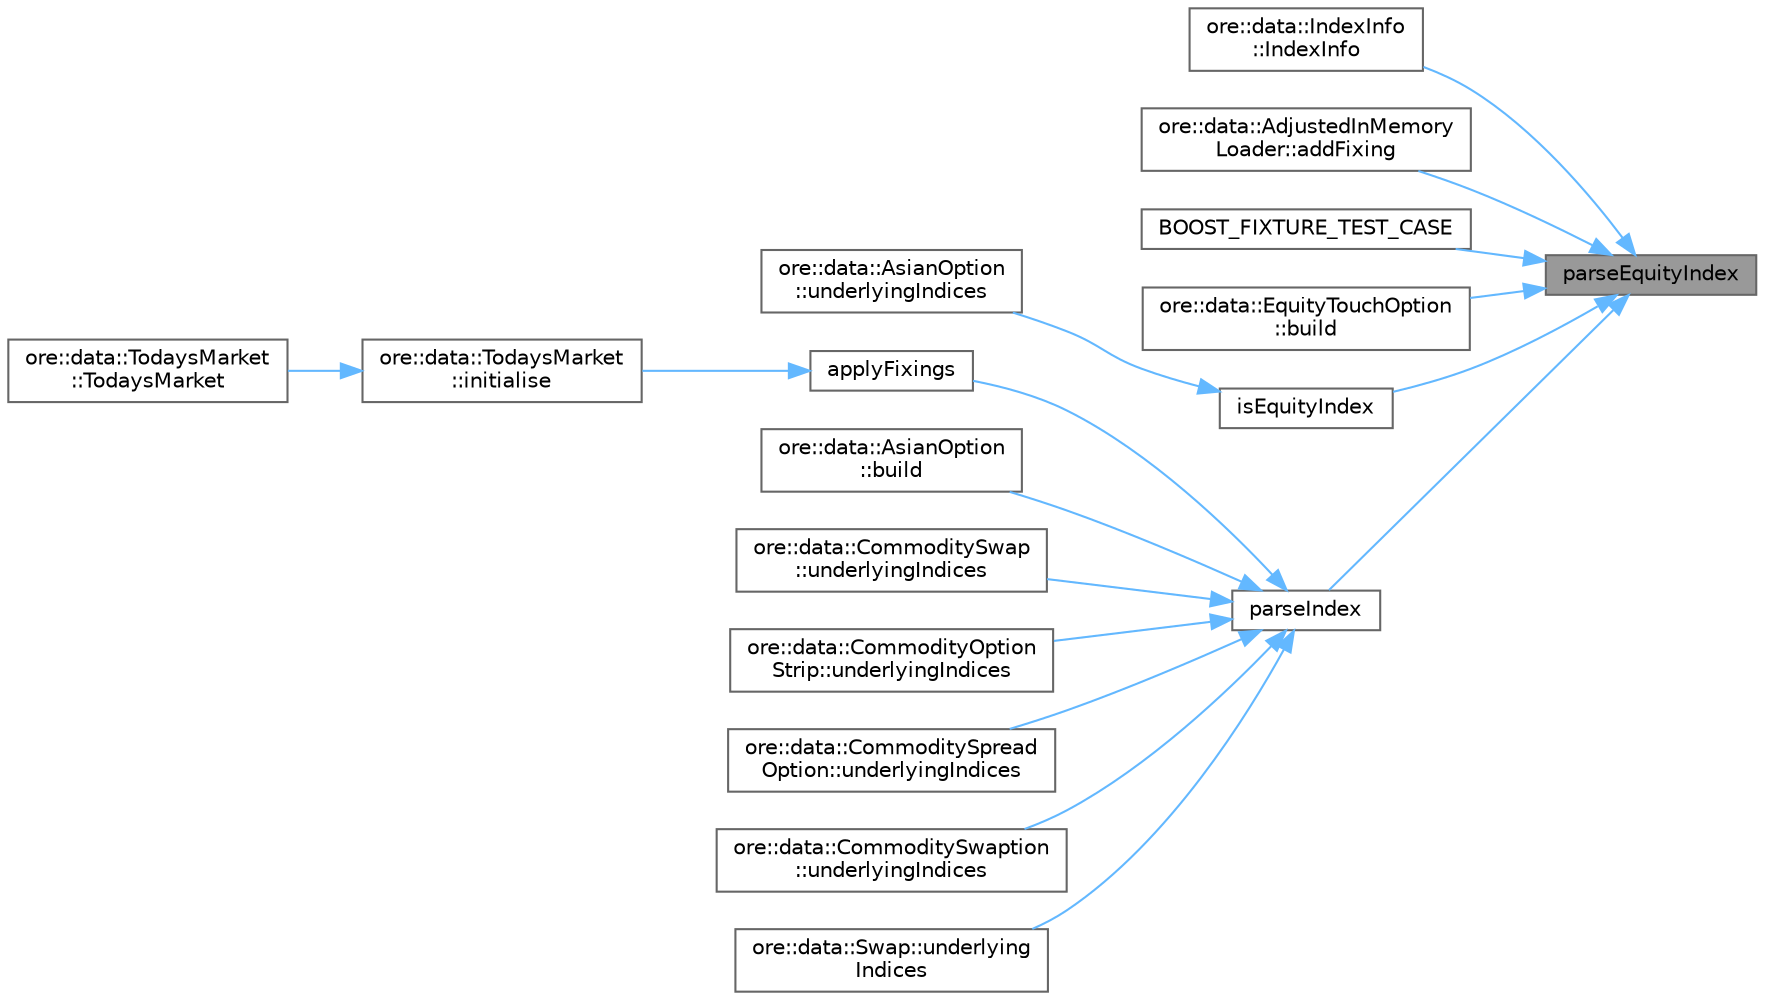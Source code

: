 digraph "parseEquityIndex"
{
 // INTERACTIVE_SVG=YES
 // LATEX_PDF_SIZE
  bgcolor="transparent";
  edge [fontname=Helvetica,fontsize=10,labelfontname=Helvetica,labelfontsize=10];
  node [fontname=Helvetica,fontsize=10,shape=box,height=0.2,width=0.4];
  rankdir="RL";
  Node1 [label="parseEquityIndex",height=0.2,width=0.4,color="gray40", fillcolor="grey60", style="filled", fontcolor="black",tooltip="Convert std::string (e.g SP5) to QuantExt::EquityIndex."];
  Node1 -> Node2 [dir="back",color="steelblue1",style="solid"];
  Node2 [label="ore::data::IndexInfo\l::IndexInfo",height=0.2,width=0.4,color="grey40", fillcolor="white", style="filled",URL="$classore_1_1data_1_1_index_info.html#a4a4b506377c2c463c36ebd016b62c124",tooltip=" "];
  Node1 -> Node3 [dir="back",color="steelblue1",style="solid"];
  Node3 [label="ore::data::AdjustedInMemory\lLoader::addFixing",height=0.2,width=0.4,color="grey40", fillcolor="white", style="filled",URL="$classore_1_1data_1_1_adjusted_in_memory_loader.html#a7cd575fcc611643a3fe6f2529f44cf16",tooltip=" "];
  Node1 -> Node4 [dir="back",color="steelblue1",style="solid"];
  Node4 [label="BOOST_FIXTURE_TEST_CASE",height=0.2,width=0.4,color="grey40", fillcolor="white", style="filled",URL="$test_2fixings_8cpp.html#a66b14c06cf8de35044129080cdb1a2f8",tooltip=" "];
  Node1 -> Node5 [dir="back",color="steelblue1",style="solid"];
  Node5 [label="ore::data::EquityTouchOption\l::build",height=0.2,width=0.4,color="grey40", fillcolor="white", style="filled",URL="$classore_1_1data_1_1_equity_touch_option.html#af7b69d5b18d278257927e32b10a23ee6",tooltip="Build QuantLib/QuantExt instrument, link pricing engine."];
  Node1 -> Node6 [dir="back",color="steelblue1",style="solid"];
  Node6 [label="isEquityIndex",height=0.2,width=0.4,color="grey40", fillcolor="white", style="filled",URL="$group__utilities.html#ga15794f6969a5e5d00a51e3c15ad07fc1",tooltip="Return true if the indexName is that of an EquityIndex, otherwise false."];
  Node6 -> Node7 [dir="back",color="steelblue1",style="solid"];
  Node7 [label="ore::data::AsianOption\l::underlyingIndices",height=0.2,width=0.4,color="grey40", fillcolor="white", style="filled",URL="$classore_1_1data_1_1_asian_option.html#a5172c779c3cbbd760ae110e62e08bb35",tooltip=" "];
  Node1 -> Node8 [dir="back",color="steelblue1",style="solid"];
  Node8 [label="parseIndex",height=0.2,width=0.4,color="grey40", fillcolor="white", style="filled",URL="$group__utilities.html#gaa2e4a5db4f69e91149467abc58e85613",tooltip="Convert std::string to QuantLib::Index."];
  Node8 -> Node9 [dir="back",color="steelblue1",style="solid"];
  Node9 [label="applyFixings",height=0.2,width=0.4,color="grey40", fillcolor="white", style="filled",URL="$namespaceore_1_1data.html#afbdabb3acc8c9fd3e013b2d5b9b71660",tooltip="Utility to write a vector of fixings in the QuantLib index manager's fixing history."];
  Node9 -> Node10 [dir="back",color="steelblue1",style="solid"];
  Node10 [label="ore::data::TodaysMarket\l::initialise",height=0.2,width=0.4,color="grey40", fillcolor="white", style="filled",URL="$classore_1_1data_1_1_todays_market.html#a0816e5ec53019bee5353fea5fc006eb1",tooltip=" "];
  Node10 -> Node11 [dir="back",color="steelblue1",style="solid"];
  Node11 [label="ore::data::TodaysMarket\l::TodaysMarket",height=0.2,width=0.4,color="grey40", fillcolor="white", style="filled",URL="$classore_1_1data_1_1_todays_market.html#ad79acb672b27bd7258f228494d94cb32",tooltip="Constructor taking pointers and allowing for a lazy build of the market objects."];
  Node8 -> Node12 [dir="back",color="steelblue1",style="solid"];
  Node12 [label="ore::data::AsianOption\l::build",height=0.2,width=0.4,color="grey40", fillcolor="white", style="filled",URL="$classore_1_1data_1_1_asian_option.html#af7b69d5b18d278257927e32b10a23ee6",tooltip="Build QuantLib/QuantExt instrument, link pricing engine."];
  Node8 -> Node13 [dir="back",color="steelblue1",style="solid"];
  Node13 [label="ore::data::CommoditySwap\l::underlyingIndices",height=0.2,width=0.4,color="grey40", fillcolor="white", style="filled",URL="$classore_1_1data_1_1_commodity_swap.html#ad0ab039c4a42b750bf36dbdd6929b34b",tooltip="Add underlying Commodity names."];
  Node8 -> Node14 [dir="back",color="steelblue1",style="solid"];
  Node14 [label="ore::data::CommodityOption\lStrip::underlyingIndices",height=0.2,width=0.4,color="grey40", fillcolor="white", style="filled",URL="$classore_1_1data_1_1_commodity_option_strip.html#a6da7779e38177d8b39cb72df2c538d0f",tooltip="Add underlying Commodity names."];
  Node8 -> Node15 [dir="back",color="steelblue1",style="solid"];
  Node15 [label="ore::data::CommoditySpread\lOption::underlyingIndices",height=0.2,width=0.4,color="grey40", fillcolor="white", style="filled",URL="$classore_1_1data_1_1_commodity_spread_option.html#a6da7779e38177d8b39cb72df2c538d0f",tooltip="Add underlying Commodity names."];
  Node8 -> Node16 [dir="back",color="steelblue1",style="solid"];
  Node16 [label="ore::data::CommoditySwaption\l::underlyingIndices",height=0.2,width=0.4,color="grey40", fillcolor="white", style="filled",URL="$classore_1_1data_1_1_commodity_swaption.html#a5172c779c3cbbd760ae110e62e08bb35",tooltip="Add underlying Commodity names."];
  Node8 -> Node17 [dir="back",color="steelblue1",style="solid"];
  Node17 [label="ore::data::Swap::underlying\lIndices",height=0.2,width=0.4,color="grey40", fillcolor="white", style="filled",URL="$classore_1_1data_1_1_swap.html#a92a7823e84102c31f6fabc6de932e568",tooltip="Add underlying index names."];
}
